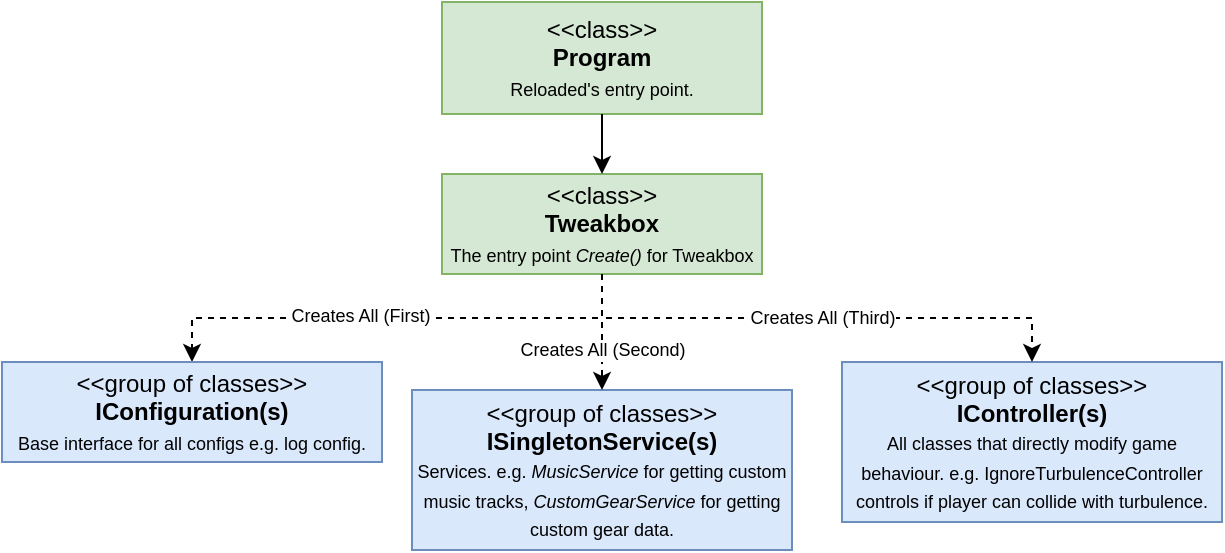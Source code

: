 <mxfile version="20.5.0" type="device"><diagram id="C5RBs43oDa-KdzZeNtuy" name="Page-1"><mxGraphModel dx="797" dy="351" grid="1" gridSize="10" guides="1" tooltips="1" connect="1" arrows="1" fold="1" page="1" pageScale="1" pageWidth="827" pageHeight="1169" math="0" shadow="0"><root><mxCell id="WIyWlLk6GJQsqaUBKTNV-0"/><mxCell id="WIyWlLk6GJQsqaUBKTNV-1" parent="WIyWlLk6GJQsqaUBKTNV-0"/><mxCell id="9bixK59taVawZYSzDbN_-26" style="edgeStyle=orthogonalEdgeStyle;rounded=0;orthogonalLoop=1;jettySize=auto;html=1;exitX=0.5;exitY=1;exitDx=0;exitDy=0;entryX=0.5;entryY=0;entryDx=0;entryDy=0;strokeColor=default;dashed=1;" parent="WIyWlLk6GJQsqaUBKTNV-1" source="AXx9VT4_6OHJZuvl0Xxl-2" target="AXx9VT4_6OHJZuvl0Xxl-7" edge="1"><mxGeometry relative="1" as="geometry"><mxPoint x="670.0" y="100.004" as="sourcePoint"/><mxPoint x="720" y="360" as="targetPoint"/><Array as="points"/></mxGeometry></mxCell><mxCell id="9bixK59taVawZYSzDbN_-57" value="Creates All (First)" style="edgeLabel;html=1;align=center;verticalAlign=middle;resizable=0;points=[];fontSize=9;" parent="9bixK59taVawZYSzDbN_-26" vertex="1" connectable="0"><mxGeometry x="0.132" y="2" relative="1" as="geometry"><mxPoint x="-2" y="-3" as="offset"/></mxGeometry></mxCell><mxCell id="AXx9VT4_6OHJZuvl0Xxl-6" value="" style="group" vertex="1" connectable="0" parent="WIyWlLk6GJQsqaUBKTNV-1"><mxGeometry x="310" y="160" width="160" height="136" as="geometry"/></mxCell><mxCell id="AXx9VT4_6OHJZuvl0Xxl-0" value="&amp;lt;&amp;lt;class&amp;gt;&amp;gt;&lt;br&gt;&lt;b&gt;Program&lt;br&gt;&lt;/b&gt;&lt;font style=&quot;font-size: 9px;&quot;&gt;Reloaded's entry point.&lt;br&gt;&lt;/font&gt;" style="rounded=0;whiteSpace=wrap;html=1;fillColor=#d5e8d4;strokeColor=#82b366;" vertex="1" parent="AXx9VT4_6OHJZuvl0Xxl-6"><mxGeometry width="160" height="56" as="geometry"/></mxCell><mxCell id="AXx9VT4_6OHJZuvl0Xxl-2" value="&amp;lt;&amp;lt;class&amp;gt;&amp;gt;&lt;br&gt;&lt;b&gt;Tweakbox&lt;br&gt;&lt;/b&gt;&lt;font style=&quot;font-size: 9px;&quot;&gt;The entry point &lt;i&gt;Create()&lt;/i&gt; for Tweakbox&lt;br&gt;&lt;/font&gt;" style="rounded=0;whiteSpace=wrap;html=1;fillColor=#d5e8d4;strokeColor=#82b366;" vertex="1" parent="AXx9VT4_6OHJZuvl0Xxl-6"><mxGeometry y="86" width="160" height="50" as="geometry"/></mxCell><mxCell id="AXx9VT4_6OHJZuvl0Xxl-3" style="edgeStyle=orthogonalEdgeStyle;rounded=0;orthogonalLoop=1;jettySize=auto;html=1;exitX=0.5;exitY=1;exitDx=0;exitDy=0;entryX=0.5;entryY=0;entryDx=0;entryDy=0;" edge="1" parent="AXx9VT4_6OHJZuvl0Xxl-6" source="AXx9VT4_6OHJZuvl0Xxl-0" target="AXx9VT4_6OHJZuvl0Xxl-2"><mxGeometry relative="1" as="geometry"/></mxCell><mxCell id="AXx9VT4_6OHJZuvl0Xxl-7" value="&amp;lt;&amp;lt;group of classes&amp;gt;&amp;gt;&lt;br&gt;&lt;b&gt;IConfiguration(s)&lt;br&gt;&lt;/b&gt;&lt;font style=&quot;font-size: 9px;&quot;&gt;Base interface for all configs e.g. log config.&lt;br&gt;&lt;/font&gt;" style="rounded=0;whiteSpace=wrap;html=1;fillColor=#dae8fc;strokeColor=#6c8ebf;" vertex="1" parent="WIyWlLk6GJQsqaUBKTNV-1"><mxGeometry x="90" y="340" width="190" height="50" as="geometry"/></mxCell><mxCell id="AXx9VT4_6OHJZuvl0Xxl-8" value="&amp;lt;&amp;lt;group of classes&amp;gt;&amp;gt;&lt;br&gt;&lt;b&gt;ISingletonService(s)&lt;br&gt;&lt;/b&gt;&lt;font style=&quot;font-size: 9px;&quot;&gt;Services. e.g. &lt;i&gt;MusicService&lt;/i&gt; for getting custom music tracks, &lt;i&gt;CustomGearService&lt;/i&gt; for getting custom gear data.&lt;br&gt;&lt;/font&gt;" style="rounded=0;whiteSpace=wrap;html=1;fillColor=#dae8fc;strokeColor=#6c8ebf;" vertex="1" parent="WIyWlLk6GJQsqaUBKTNV-1"><mxGeometry x="295" y="354" width="190" height="80" as="geometry"/></mxCell><mxCell id="AXx9VT4_6OHJZuvl0Xxl-9" style="edgeStyle=orthogonalEdgeStyle;rounded=0;orthogonalLoop=1;jettySize=auto;html=1;exitX=0.5;exitY=1;exitDx=0;exitDy=0;entryX=0.5;entryY=0;entryDx=0;entryDy=0;dashed=1;" edge="1" parent="WIyWlLk6GJQsqaUBKTNV-1" source="AXx9VT4_6OHJZuvl0Xxl-2" target="AXx9VT4_6OHJZuvl0Xxl-8"><mxGeometry relative="1" as="geometry"><Array as="points"><mxPoint x="390" y="340"/><mxPoint x="390" y="340"/></Array></mxGeometry></mxCell><mxCell id="AXx9VT4_6OHJZuvl0Xxl-11" value="Creates All (Second)" style="edgeLabel;html=1;align=center;verticalAlign=middle;resizable=0;points=[];fontSize=9;" vertex="1" connectable="0" parent="AXx9VT4_6OHJZuvl0Xxl-9"><mxGeometry x="-0.108" y="-2" relative="1" as="geometry"><mxPoint x="2" y="12" as="offset"/></mxGeometry></mxCell><mxCell id="AXx9VT4_6OHJZuvl0Xxl-12" value="&amp;lt;&amp;lt;group of classes&amp;gt;&amp;gt;&lt;br&gt;&lt;b&gt;IController(s)&lt;br&gt;&lt;/b&gt;&lt;font style=&quot;font-size: 9px;&quot;&gt;All classes that directly modify game behaviour. e.g. IgnoreTurbulenceController controls if player can collide with turbulence.&lt;br&gt;&lt;/font&gt;" style="rounded=0;whiteSpace=wrap;html=1;fillColor=#dae8fc;strokeColor=#6c8ebf;" vertex="1" parent="WIyWlLk6GJQsqaUBKTNV-1"><mxGeometry x="510" y="340" width="190" height="80" as="geometry"/></mxCell><mxCell id="AXx9VT4_6OHJZuvl0Xxl-13" style="edgeStyle=orthogonalEdgeStyle;rounded=0;orthogonalLoop=1;jettySize=auto;html=1;exitX=0.5;exitY=1;exitDx=0;exitDy=0;entryX=0.5;entryY=0;entryDx=0;entryDy=0;dashed=1;fontSize=9;" edge="1" parent="WIyWlLk6GJQsqaUBKTNV-1" source="AXx9VT4_6OHJZuvl0Xxl-2" target="AXx9VT4_6OHJZuvl0Xxl-12"><mxGeometry relative="1" as="geometry"/></mxCell><mxCell id="AXx9VT4_6OHJZuvl0Xxl-14" value="Creates All (Third)" style="edgeLabel;html=1;align=center;verticalAlign=middle;resizable=0;points=[];fontSize=9;" vertex="1" connectable="0" parent="AXx9VT4_6OHJZuvl0Xxl-13"><mxGeometry x="0.082" y="-1" relative="1" as="geometry"><mxPoint x="-8" y="-1" as="offset"/></mxGeometry></mxCell></root></mxGraphModel></diagram></mxfile>